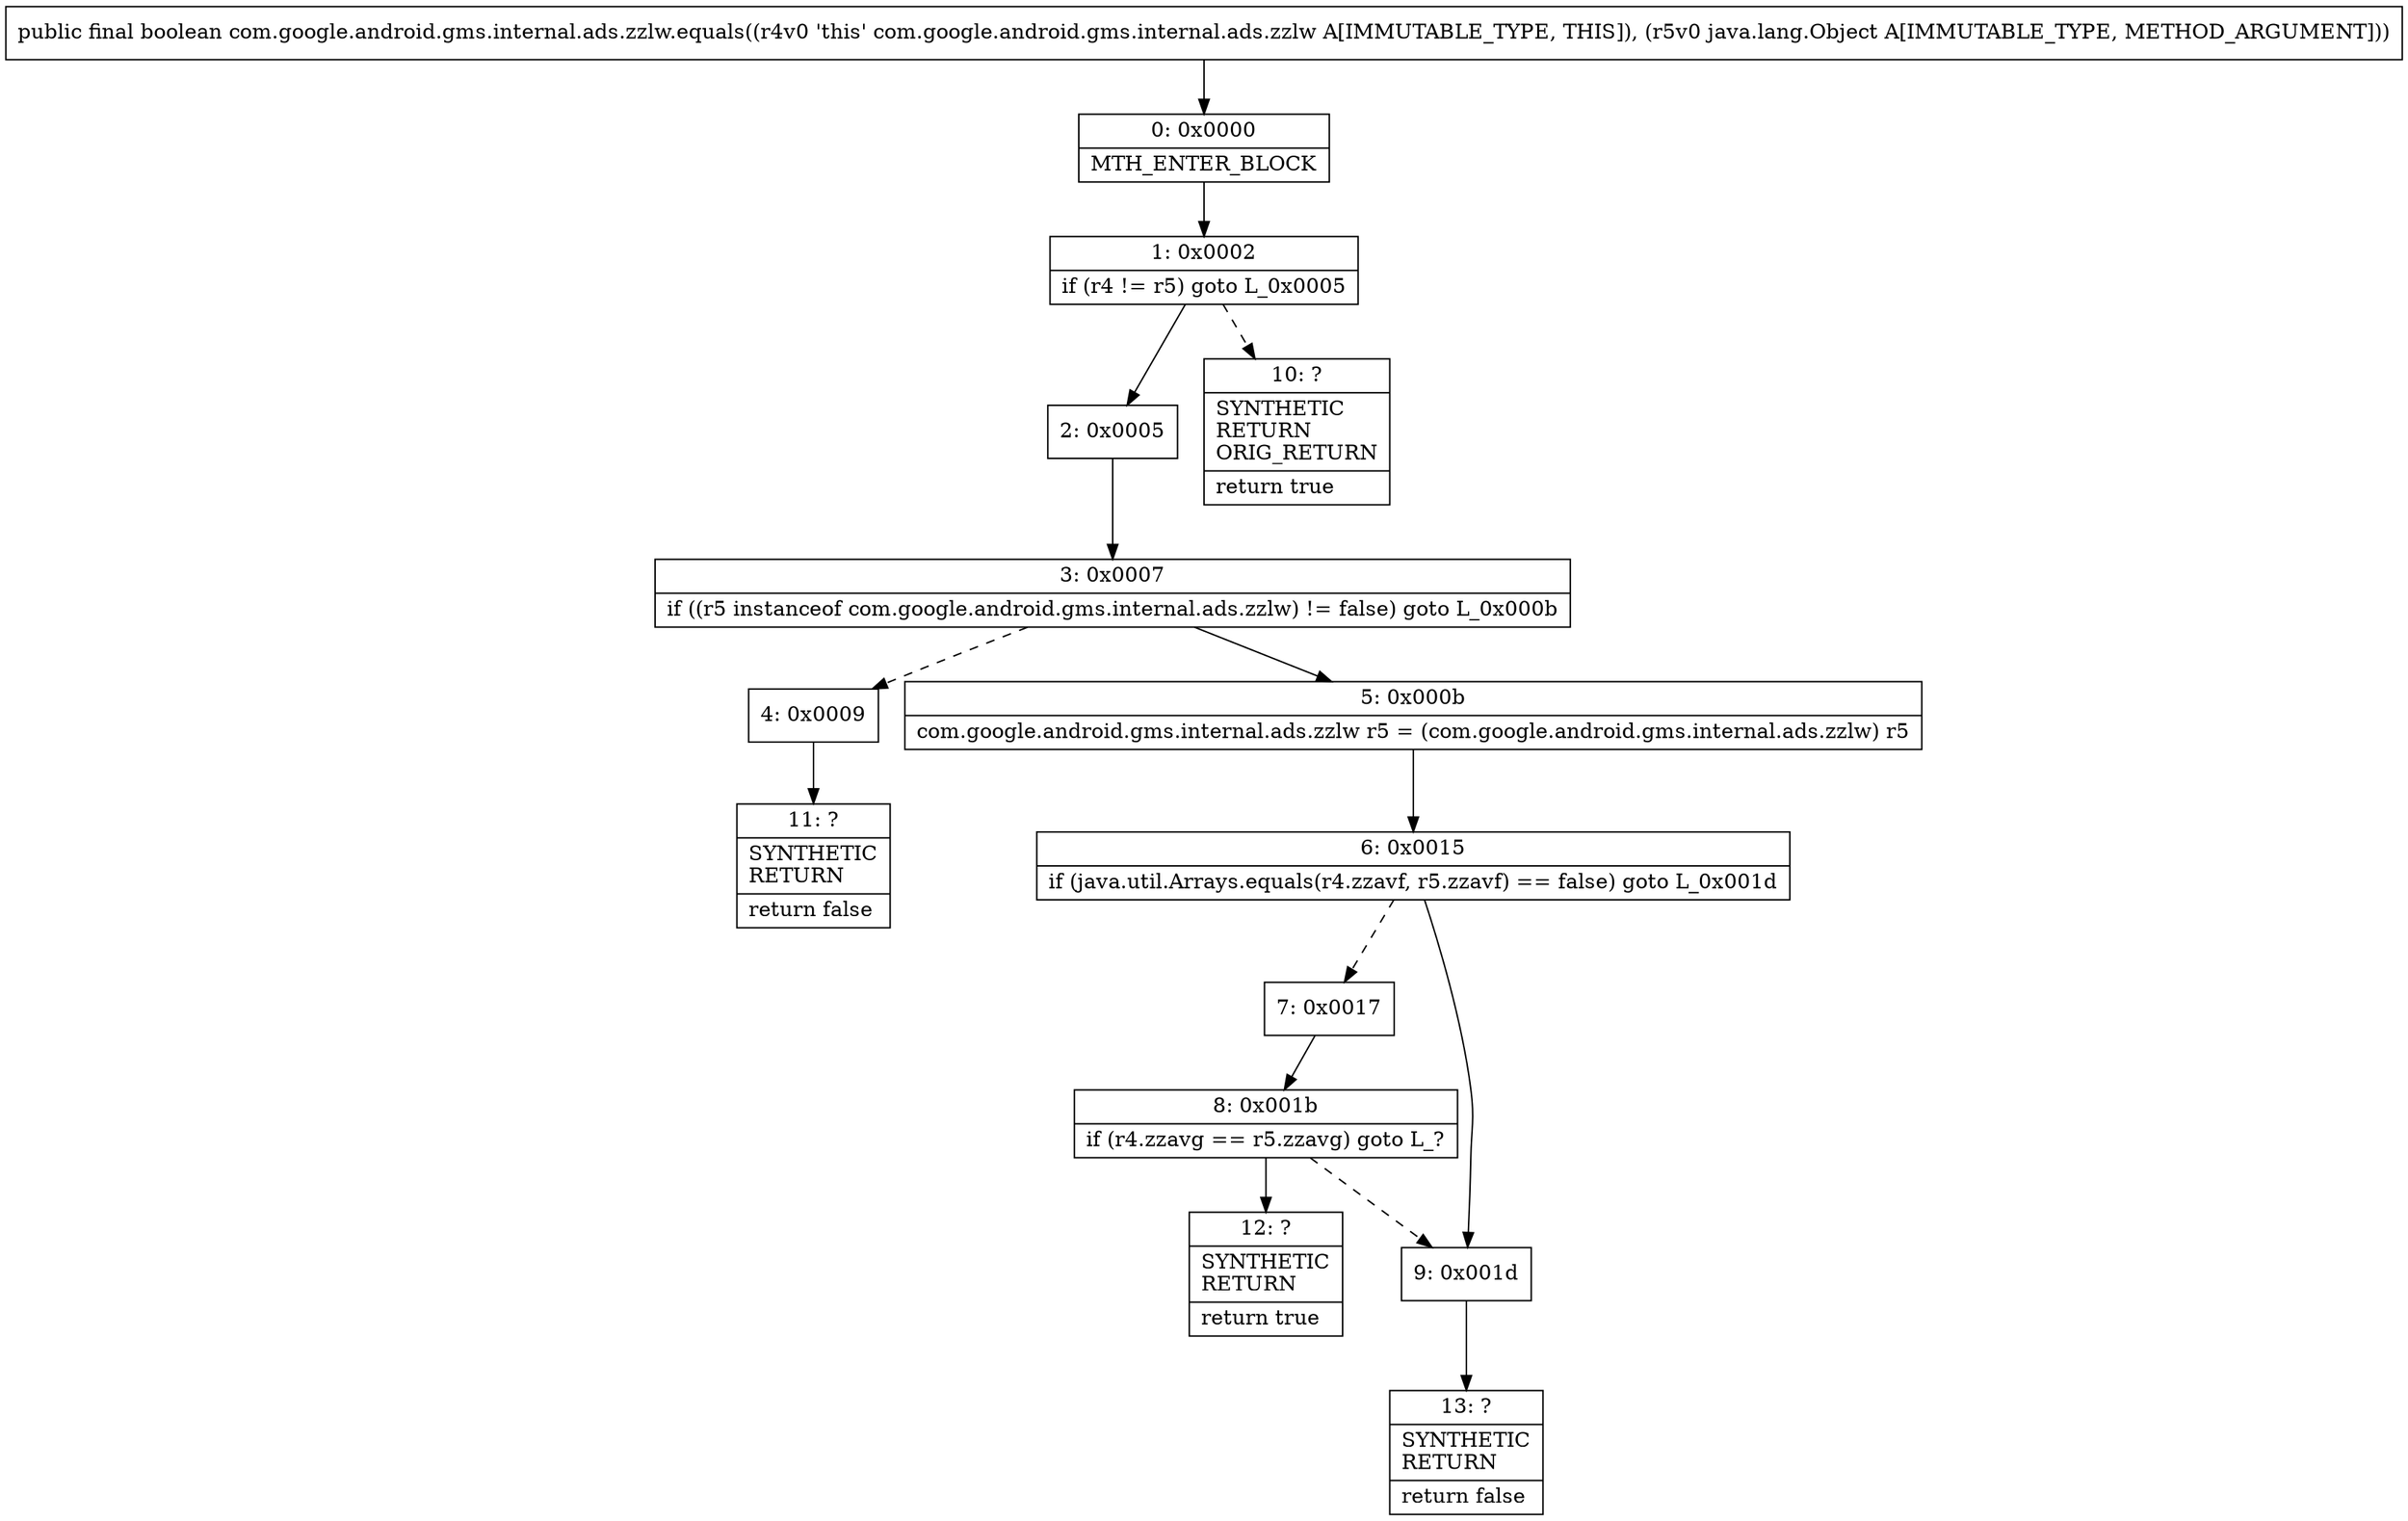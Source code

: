 digraph "CFG forcom.google.android.gms.internal.ads.zzlw.equals(Ljava\/lang\/Object;)Z" {
Node_0 [shape=record,label="{0\:\ 0x0000|MTH_ENTER_BLOCK\l}"];
Node_1 [shape=record,label="{1\:\ 0x0002|if (r4 != r5) goto L_0x0005\l}"];
Node_2 [shape=record,label="{2\:\ 0x0005}"];
Node_3 [shape=record,label="{3\:\ 0x0007|if ((r5 instanceof com.google.android.gms.internal.ads.zzlw) != false) goto L_0x000b\l}"];
Node_4 [shape=record,label="{4\:\ 0x0009}"];
Node_5 [shape=record,label="{5\:\ 0x000b|com.google.android.gms.internal.ads.zzlw r5 = (com.google.android.gms.internal.ads.zzlw) r5\l}"];
Node_6 [shape=record,label="{6\:\ 0x0015|if (java.util.Arrays.equals(r4.zzavf, r5.zzavf) == false) goto L_0x001d\l}"];
Node_7 [shape=record,label="{7\:\ 0x0017}"];
Node_8 [shape=record,label="{8\:\ 0x001b|if (r4.zzavg == r5.zzavg) goto L_?\l}"];
Node_9 [shape=record,label="{9\:\ 0x001d}"];
Node_10 [shape=record,label="{10\:\ ?|SYNTHETIC\lRETURN\lORIG_RETURN\l|return true\l}"];
Node_11 [shape=record,label="{11\:\ ?|SYNTHETIC\lRETURN\l|return false\l}"];
Node_12 [shape=record,label="{12\:\ ?|SYNTHETIC\lRETURN\l|return true\l}"];
Node_13 [shape=record,label="{13\:\ ?|SYNTHETIC\lRETURN\l|return false\l}"];
MethodNode[shape=record,label="{public final boolean com.google.android.gms.internal.ads.zzlw.equals((r4v0 'this' com.google.android.gms.internal.ads.zzlw A[IMMUTABLE_TYPE, THIS]), (r5v0 java.lang.Object A[IMMUTABLE_TYPE, METHOD_ARGUMENT])) }"];
MethodNode -> Node_0;
Node_0 -> Node_1;
Node_1 -> Node_2;
Node_1 -> Node_10[style=dashed];
Node_2 -> Node_3;
Node_3 -> Node_4[style=dashed];
Node_3 -> Node_5;
Node_4 -> Node_11;
Node_5 -> Node_6;
Node_6 -> Node_7[style=dashed];
Node_6 -> Node_9;
Node_7 -> Node_8;
Node_8 -> Node_9[style=dashed];
Node_8 -> Node_12;
Node_9 -> Node_13;
}

